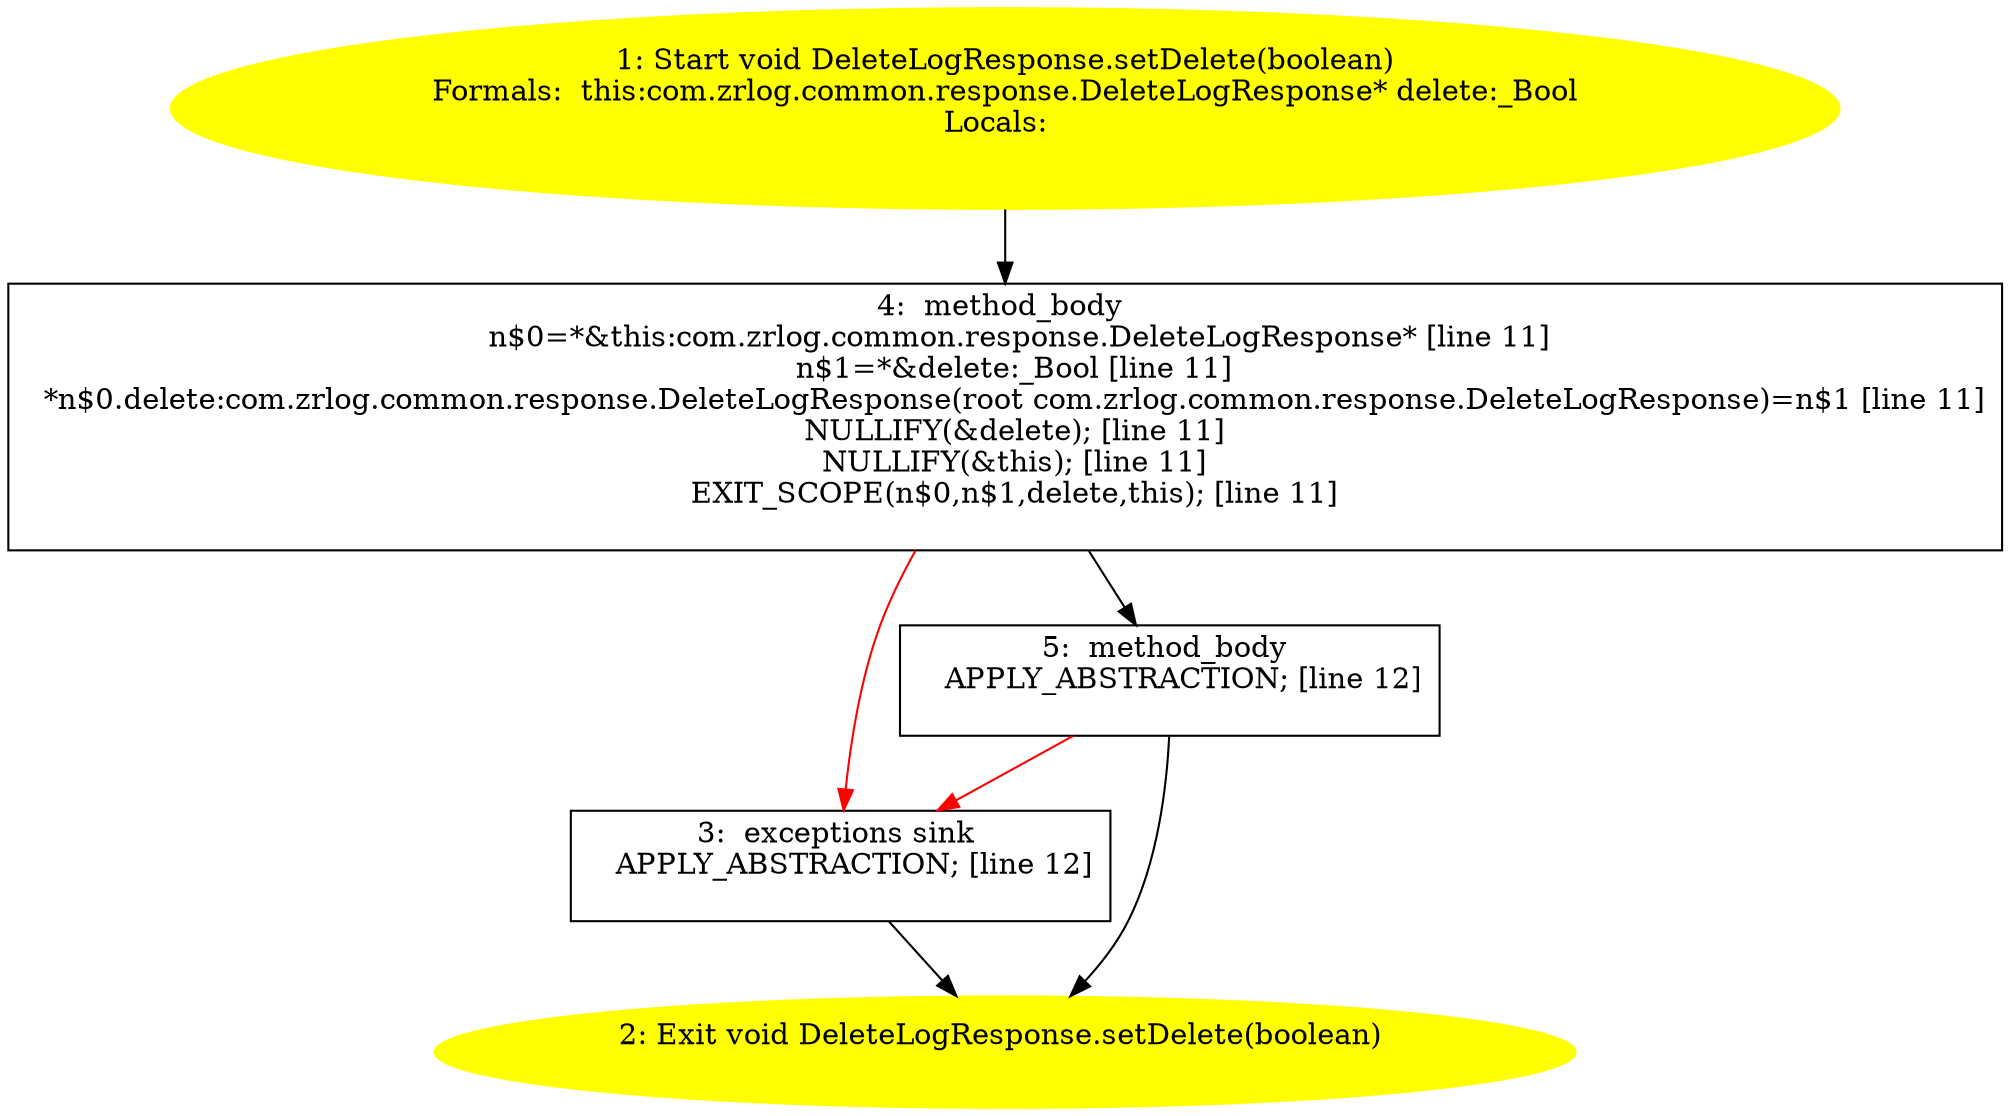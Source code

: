 /* @generated */
digraph cfg {
"com.zrlog.common.response.DeleteLogResponse.setDelete(boolean):void.054606f033a0ee0f8f243d66a8dbd328_1" [label="1: Start void DeleteLogResponse.setDelete(boolean)\nFormals:  this:com.zrlog.common.response.DeleteLogResponse* delete:_Bool\nLocals:  \n  " color=yellow style=filled]
	

	 "com.zrlog.common.response.DeleteLogResponse.setDelete(boolean):void.054606f033a0ee0f8f243d66a8dbd328_1" -> "com.zrlog.common.response.DeleteLogResponse.setDelete(boolean):void.054606f033a0ee0f8f243d66a8dbd328_4" ;
"com.zrlog.common.response.DeleteLogResponse.setDelete(boolean):void.054606f033a0ee0f8f243d66a8dbd328_2" [label="2: Exit void DeleteLogResponse.setDelete(boolean) \n  " color=yellow style=filled]
	

"com.zrlog.common.response.DeleteLogResponse.setDelete(boolean):void.054606f033a0ee0f8f243d66a8dbd328_3" [label="3:  exceptions sink \n   APPLY_ABSTRACTION; [line 12]\n " shape="box"]
	

	 "com.zrlog.common.response.DeleteLogResponse.setDelete(boolean):void.054606f033a0ee0f8f243d66a8dbd328_3" -> "com.zrlog.common.response.DeleteLogResponse.setDelete(boolean):void.054606f033a0ee0f8f243d66a8dbd328_2" ;
"com.zrlog.common.response.DeleteLogResponse.setDelete(boolean):void.054606f033a0ee0f8f243d66a8dbd328_4" [label="4:  method_body \n   n$0=*&this:com.zrlog.common.response.DeleteLogResponse* [line 11]\n  n$1=*&delete:_Bool [line 11]\n  *n$0.delete:com.zrlog.common.response.DeleteLogResponse(root com.zrlog.common.response.DeleteLogResponse)=n$1 [line 11]\n  NULLIFY(&delete); [line 11]\n  NULLIFY(&this); [line 11]\n  EXIT_SCOPE(n$0,n$1,delete,this); [line 11]\n " shape="box"]
	

	 "com.zrlog.common.response.DeleteLogResponse.setDelete(boolean):void.054606f033a0ee0f8f243d66a8dbd328_4" -> "com.zrlog.common.response.DeleteLogResponse.setDelete(boolean):void.054606f033a0ee0f8f243d66a8dbd328_5" ;
	 "com.zrlog.common.response.DeleteLogResponse.setDelete(boolean):void.054606f033a0ee0f8f243d66a8dbd328_4" -> "com.zrlog.common.response.DeleteLogResponse.setDelete(boolean):void.054606f033a0ee0f8f243d66a8dbd328_3" [color="red" ];
"com.zrlog.common.response.DeleteLogResponse.setDelete(boolean):void.054606f033a0ee0f8f243d66a8dbd328_5" [label="5:  method_body \n   APPLY_ABSTRACTION; [line 12]\n " shape="box"]
	

	 "com.zrlog.common.response.DeleteLogResponse.setDelete(boolean):void.054606f033a0ee0f8f243d66a8dbd328_5" -> "com.zrlog.common.response.DeleteLogResponse.setDelete(boolean):void.054606f033a0ee0f8f243d66a8dbd328_2" ;
	 "com.zrlog.common.response.DeleteLogResponse.setDelete(boolean):void.054606f033a0ee0f8f243d66a8dbd328_5" -> "com.zrlog.common.response.DeleteLogResponse.setDelete(boolean):void.054606f033a0ee0f8f243d66a8dbd328_3" [color="red" ];
}
